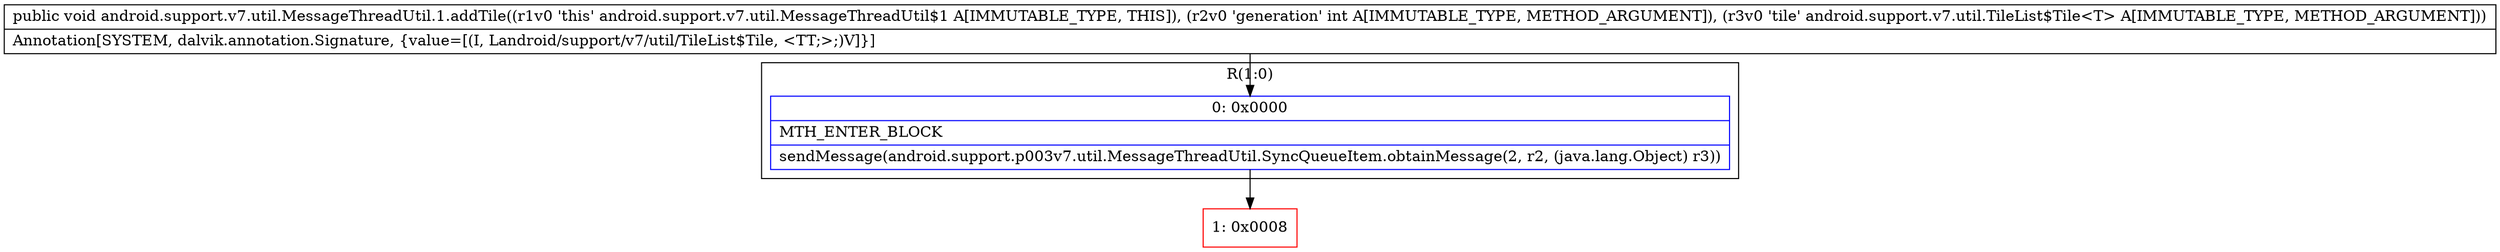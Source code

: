 digraph "CFG forandroid.support.v7.util.MessageThreadUtil.1.addTile(ILandroid\/support\/v7\/util\/TileList$Tile;)V" {
subgraph cluster_Region_1224938222 {
label = "R(1:0)";
node [shape=record,color=blue];
Node_0 [shape=record,label="{0\:\ 0x0000|MTH_ENTER_BLOCK\l|sendMessage(android.support.p003v7.util.MessageThreadUtil.SyncQueueItem.obtainMessage(2, r2, (java.lang.Object) r3))\l}"];
}
Node_1 [shape=record,color=red,label="{1\:\ 0x0008}"];
MethodNode[shape=record,label="{public void android.support.v7.util.MessageThreadUtil.1.addTile((r1v0 'this' android.support.v7.util.MessageThreadUtil$1 A[IMMUTABLE_TYPE, THIS]), (r2v0 'generation' int A[IMMUTABLE_TYPE, METHOD_ARGUMENT]), (r3v0 'tile' android.support.v7.util.TileList$Tile\<T\> A[IMMUTABLE_TYPE, METHOD_ARGUMENT]))  | Annotation[SYSTEM, dalvik.annotation.Signature, \{value=[(I, Landroid\/support\/v7\/util\/TileList$Tile, \<TT;\>;)V]\}]\l}"];
MethodNode -> Node_0;
Node_0 -> Node_1;
}

